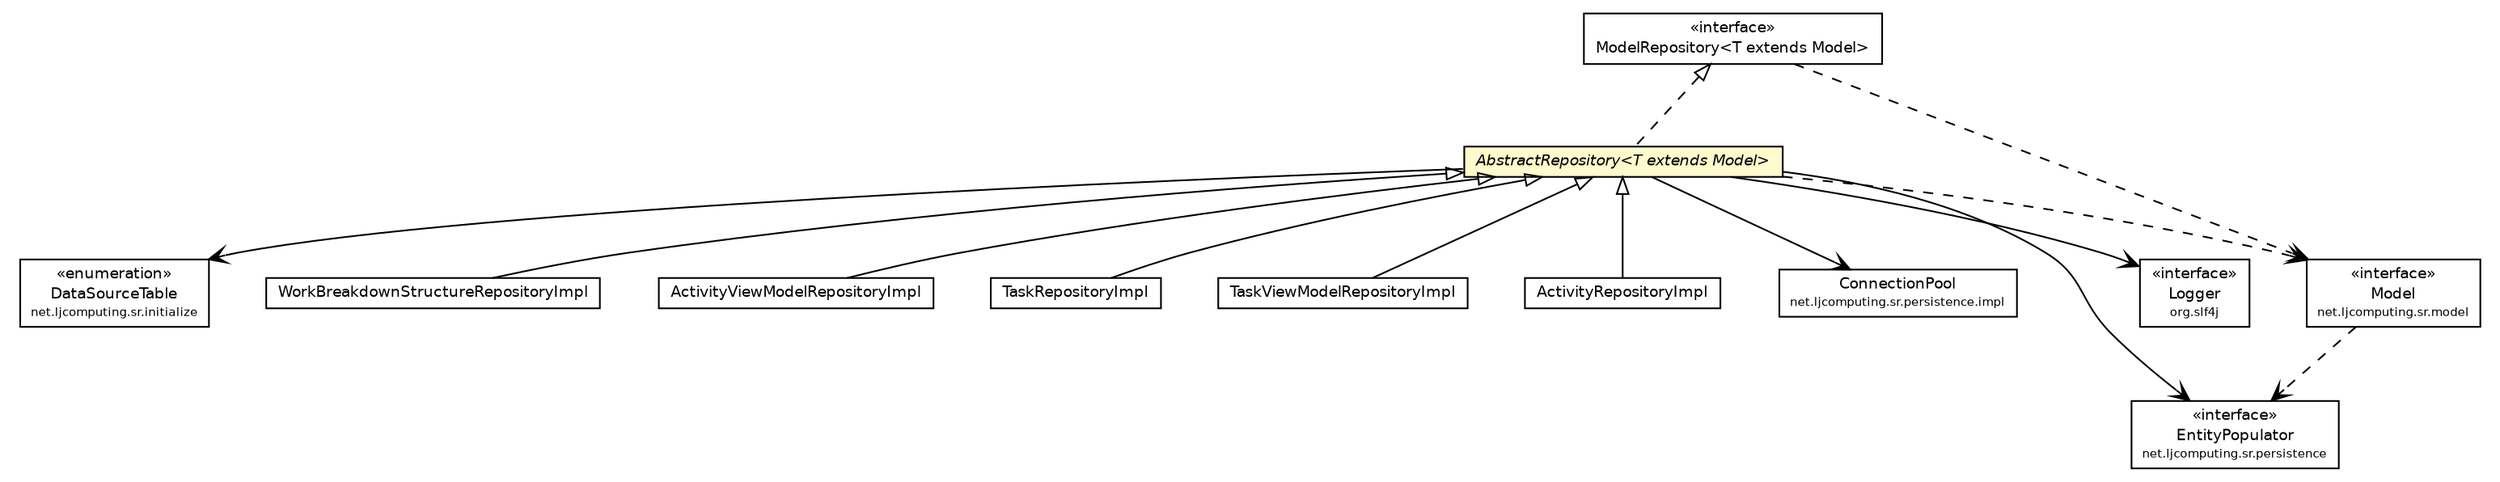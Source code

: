 #!/usr/local/bin/dot
#
# Class diagram 
# Generated by UMLGraph version R5_6 (http://www.umlgraph.org/)
#

digraph G {
	edge [fontname="Helvetica",fontsize=10,labelfontname="Helvetica",labelfontsize=10];
	node [fontname="Helvetica",fontsize=10,shape=plaintext];
	nodesep=0.25;
	ranksep=0.5;
	// net.ljcomputing.sr.initialize.DataSourceTable
	c2060 [label=<<table title="net.ljcomputing.sr.initialize.DataSourceTable" border="0" cellborder="1" cellspacing="0" cellpadding="2" port="p" href="../../initialize/DataSourceTable.html">
		<tr><td><table border="0" cellspacing="0" cellpadding="1">
<tr><td align="center" balign="center"> &#171;enumeration&#187; </td></tr>
<tr><td align="center" balign="center"> DataSourceTable </td></tr>
<tr><td align="center" balign="center"><font point-size="7.0"> net.ljcomputing.sr.initialize </font></td></tr>
		</table></td></tr>
		</table>>, URL="../../initialize/DataSourceTable.html", fontname="Helvetica", fontcolor="black", fontsize=9.0];
	// net.ljcomputing.sr.repository.impl.WorkBreakdownStructureRepositoryImpl
	c2066 [label=<<table title="net.ljcomputing.sr.repository.impl.WorkBreakdownStructureRepositoryImpl" border="0" cellborder="1" cellspacing="0" cellpadding="2" port="p" href="./WorkBreakdownStructureRepositoryImpl.html">
		<tr><td><table border="0" cellspacing="0" cellpadding="1">
<tr><td align="center" balign="center"> WorkBreakdownStructureRepositoryImpl </td></tr>
		</table></td></tr>
		</table>>, URL="./WorkBreakdownStructureRepositoryImpl.html", fontname="Helvetica", fontcolor="black", fontsize=9.0];
	// net.ljcomputing.sr.repository.impl.ActivityViewModelRepositoryImpl
	c2067 [label=<<table title="net.ljcomputing.sr.repository.impl.ActivityViewModelRepositoryImpl" border="0" cellborder="1" cellspacing="0" cellpadding="2" port="p" href="./ActivityViewModelRepositoryImpl.html">
		<tr><td><table border="0" cellspacing="0" cellpadding="1">
<tr><td align="center" balign="center"> ActivityViewModelRepositoryImpl </td></tr>
		</table></td></tr>
		</table>>, URL="./ActivityViewModelRepositoryImpl.html", fontname="Helvetica", fontcolor="black", fontsize=9.0];
	// net.ljcomputing.sr.repository.impl.AbstractRepository<T extends net.ljcomputing.sr.model.Model>
	c2068 [label=<<table title="net.ljcomputing.sr.repository.impl.AbstractRepository" border="0" cellborder="1" cellspacing="0" cellpadding="2" port="p" bgcolor="lemonChiffon" href="./AbstractRepository.html">
		<tr><td><table border="0" cellspacing="0" cellpadding="1">
<tr><td align="center" balign="center"><font face="Helvetica-Oblique"> AbstractRepository&lt;T extends Model&gt; </font></td></tr>
		</table></td></tr>
		</table>>, URL="./AbstractRepository.html", fontname="Helvetica", fontcolor="black", fontsize=9.0];
	// net.ljcomputing.sr.repository.impl.TaskRepositoryImpl
	c2069 [label=<<table title="net.ljcomputing.sr.repository.impl.TaskRepositoryImpl" border="0" cellborder="1" cellspacing="0" cellpadding="2" port="p" href="./TaskRepositoryImpl.html">
		<tr><td><table border="0" cellspacing="0" cellpadding="1">
<tr><td align="center" balign="center"> TaskRepositoryImpl </td></tr>
		</table></td></tr>
		</table>>, URL="./TaskRepositoryImpl.html", fontname="Helvetica", fontcolor="black", fontsize=9.0];
	// net.ljcomputing.sr.repository.impl.ModelRepository<T extends net.ljcomputing.sr.model.Model>
	c2070 [label=<<table title="net.ljcomputing.sr.repository.impl.ModelRepository" border="0" cellborder="1" cellspacing="0" cellpadding="2" port="p" href="./ModelRepository.html">
		<tr><td><table border="0" cellspacing="0" cellpadding="1">
<tr><td align="center" balign="center"> &#171;interface&#187; </td></tr>
<tr><td align="center" balign="center"> ModelRepository&lt;T extends Model&gt; </td></tr>
		</table></td></tr>
		</table>>, URL="./ModelRepository.html", fontname="Helvetica", fontcolor="black", fontsize=9.0];
	// net.ljcomputing.sr.repository.impl.TaskViewModelRepositoryImpl
	c2071 [label=<<table title="net.ljcomputing.sr.repository.impl.TaskViewModelRepositoryImpl" border="0" cellborder="1" cellspacing="0" cellpadding="2" port="p" href="./TaskViewModelRepositoryImpl.html">
		<tr><td><table border="0" cellspacing="0" cellpadding="1">
<tr><td align="center" balign="center"> TaskViewModelRepositoryImpl </td></tr>
		</table></td></tr>
		</table>>, URL="./TaskViewModelRepositoryImpl.html", fontname="Helvetica", fontcolor="black", fontsize=9.0];
	// net.ljcomputing.sr.repository.impl.ActivityRepositoryImpl
	c2072 [label=<<table title="net.ljcomputing.sr.repository.impl.ActivityRepositoryImpl" border="0" cellborder="1" cellspacing="0" cellpadding="2" port="p" href="./ActivityRepositoryImpl.html">
		<tr><td><table border="0" cellspacing="0" cellpadding="1">
<tr><td align="center" balign="center"> ActivityRepositoryImpl </td></tr>
		</table></td></tr>
		</table>>, URL="./ActivityRepositoryImpl.html", fontname="Helvetica", fontcolor="black", fontsize=9.0];
	// net.ljcomputing.sr.persistence.impl.ConnectionPool
	c2073 [label=<<table title="net.ljcomputing.sr.persistence.impl.ConnectionPool" border="0" cellborder="1" cellspacing="0" cellpadding="2" port="p" href="../../persistence/impl/ConnectionPool.html">
		<tr><td><table border="0" cellspacing="0" cellpadding="1">
<tr><td align="center" balign="center"> ConnectionPool </td></tr>
<tr><td align="center" balign="center"><font point-size="7.0"> net.ljcomputing.sr.persistence.impl </font></td></tr>
		</table></td></tr>
		</table>>, URL="../../persistence/impl/ConnectionPool.html", fontname="Helvetica", fontcolor="black", fontsize=9.0];
	// net.ljcomputing.sr.persistence.EntityPopulator
	c2076 [label=<<table title="net.ljcomputing.sr.persistence.EntityPopulator" border="0" cellborder="1" cellspacing="0" cellpadding="2" port="p" href="../../persistence/EntityPopulator.html">
		<tr><td><table border="0" cellspacing="0" cellpadding="1">
<tr><td align="center" balign="center"> &#171;interface&#187; </td></tr>
<tr><td align="center" balign="center"> EntityPopulator </td></tr>
<tr><td align="center" balign="center"><font point-size="7.0"> net.ljcomputing.sr.persistence </font></td></tr>
		</table></td></tr>
		</table>>, URL="../../persistence/EntityPopulator.html", fontname="Helvetica", fontcolor="black", fontsize=9.0];
	// net.ljcomputing.sr.model.Model
	c2109 [label=<<table title="net.ljcomputing.sr.model.Model" border="0" cellborder="1" cellspacing="0" cellpadding="2" port="p" href="../../model/Model.html">
		<tr><td><table border="0" cellspacing="0" cellpadding="1">
<tr><td align="center" balign="center"> &#171;interface&#187; </td></tr>
<tr><td align="center" balign="center"> Model </td></tr>
<tr><td align="center" balign="center"><font point-size="7.0"> net.ljcomputing.sr.model </font></td></tr>
		</table></td></tr>
		</table>>, URL="../../model/Model.html", fontname="Helvetica", fontcolor="black", fontsize=9.0];
	//net.ljcomputing.sr.repository.impl.WorkBreakdownStructureRepositoryImpl extends net.ljcomputing.sr.repository.impl.AbstractRepository<net.ljcomputing.sr.model.WorkBreakdownStructure>
	c2068:p -> c2066:p [dir=back,arrowtail=empty];
	//net.ljcomputing.sr.repository.impl.ActivityViewModelRepositoryImpl extends net.ljcomputing.sr.repository.impl.AbstractRepository<net.ljcomputing.sr.model.ActivityViewModel>
	c2068:p -> c2067:p [dir=back,arrowtail=empty];
	//net.ljcomputing.sr.repository.impl.AbstractRepository<T extends net.ljcomputing.sr.model.Model> implements net.ljcomputing.sr.repository.impl.ModelRepository<T extends net.ljcomputing.sr.model.Model>
	c2070:p -> c2068:p [dir=back,arrowtail=empty,style=dashed];
	//net.ljcomputing.sr.repository.impl.TaskRepositoryImpl extends net.ljcomputing.sr.repository.impl.AbstractRepository<net.ljcomputing.sr.model.Task>
	c2068:p -> c2069:p [dir=back,arrowtail=empty];
	//net.ljcomputing.sr.repository.impl.TaskViewModelRepositoryImpl extends net.ljcomputing.sr.repository.impl.AbstractRepository<net.ljcomputing.sr.model.TaskViewModel>
	c2068:p -> c2071:p [dir=back,arrowtail=empty];
	//net.ljcomputing.sr.repository.impl.ActivityRepositoryImpl extends net.ljcomputing.sr.repository.impl.AbstractRepository<net.ljcomputing.sr.model.Activity>
	c2068:p -> c2072:p [dir=back,arrowtail=empty];
	// net.ljcomputing.sr.repository.impl.AbstractRepository<T extends net.ljcomputing.sr.model.Model> NAVASSOC org.slf4j.Logger
	c2068:p -> c2136:p [taillabel="", label="", headlabel="", fontname="Helvetica", fontcolor="black", fontsize=10.0, color="black", arrowhead=open];
	// net.ljcomputing.sr.repository.impl.AbstractRepository<T extends net.ljcomputing.sr.model.Model> NAVASSOC net.ljcomputing.sr.persistence.impl.ConnectionPool
	c2068:p -> c2073:p [taillabel="", label="", headlabel="", fontname="Helvetica", fontcolor="black", fontsize=10.0, color="black", arrowhead=open];
	// net.ljcomputing.sr.repository.impl.AbstractRepository<T extends net.ljcomputing.sr.model.Model> NAVASSOC net.ljcomputing.sr.persistence.EntityPopulator
	c2068:p -> c2076:p [taillabel="", label="", headlabel="", fontname="Helvetica", fontcolor="black", fontsize=10.0, color="black", arrowhead=open];
	// net.ljcomputing.sr.repository.impl.AbstractRepository<T extends net.ljcomputing.sr.model.Model> NAVASSOC net.ljcomputing.sr.initialize.DataSourceTable
	c2068:p -> c2060:p [taillabel="", label="", headlabel="", fontname="Helvetica", fontcolor="black", fontsize=10.0, color="black", arrowhead=open];
	// net.ljcomputing.sr.repository.impl.AbstractRepository<T extends net.ljcomputing.sr.model.Model> DEPEND net.ljcomputing.sr.model.Model
	c2068:p -> c2109:p [taillabel="", label="", headlabel="", fontname="Helvetica", fontcolor="black", fontsize=10.0, color="black", arrowhead=open, style=dashed];
	// net.ljcomputing.sr.repository.impl.ModelRepository<T extends net.ljcomputing.sr.model.Model> DEPEND net.ljcomputing.sr.model.Model
	c2070:p -> c2109:p [taillabel="", label="", headlabel="", fontname="Helvetica", fontcolor="black", fontsize=10.0, color="black", arrowhead=open, style=dashed];
	// net.ljcomputing.sr.model.Model DEPEND net.ljcomputing.sr.persistence.EntityPopulator
	c2109:p -> c2076:p [taillabel="", label="", headlabel="", fontname="Helvetica", fontcolor="black", fontsize=10.0, color="black", arrowhead=open, style=dashed];
	// org.slf4j.Logger
	c2136 [label=<<table title="org.slf4j.Logger" border="0" cellborder="1" cellspacing="0" cellpadding="2" port="p" href="http://www.slf4j.org/apidocs/org/slf4j/Logger.html">
		<tr><td><table border="0" cellspacing="0" cellpadding="1">
<tr><td align="center" balign="center"> &#171;interface&#187; </td></tr>
<tr><td align="center" balign="center"> Logger </td></tr>
<tr><td align="center" balign="center"><font point-size="7.0"> org.slf4j </font></td></tr>
		</table></td></tr>
		</table>>, URL="http://www.slf4j.org/apidocs/org/slf4j/Logger.html", fontname="Helvetica", fontcolor="black", fontsize=9.0];
}

